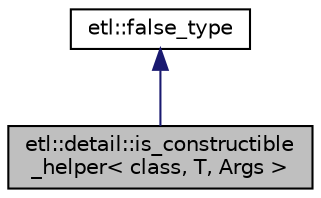 digraph "etl::detail::is_constructible_helper&lt; class, T, Args &gt;"
{
  edge [fontname="Helvetica",fontsize="10",labelfontname="Helvetica",labelfontsize="10"];
  node [fontname="Helvetica",fontsize="10",shape=record];
  Node0 [label="etl::detail::is_constructible\l_helper\< class, T, Args \>",height=0.2,width=0.4,color="black", fillcolor="grey75", style="filled", fontcolor="black"];
  Node1 -> Node0 [dir="back",color="midnightblue",fontsize="10",style="solid",fontname="Helvetica"];
  Node1 [label="etl::false_type",height=0.2,width=0.4,color="black", fillcolor="white", style="filled",URL="$structetl_1_1integral__constant.html"];
}
